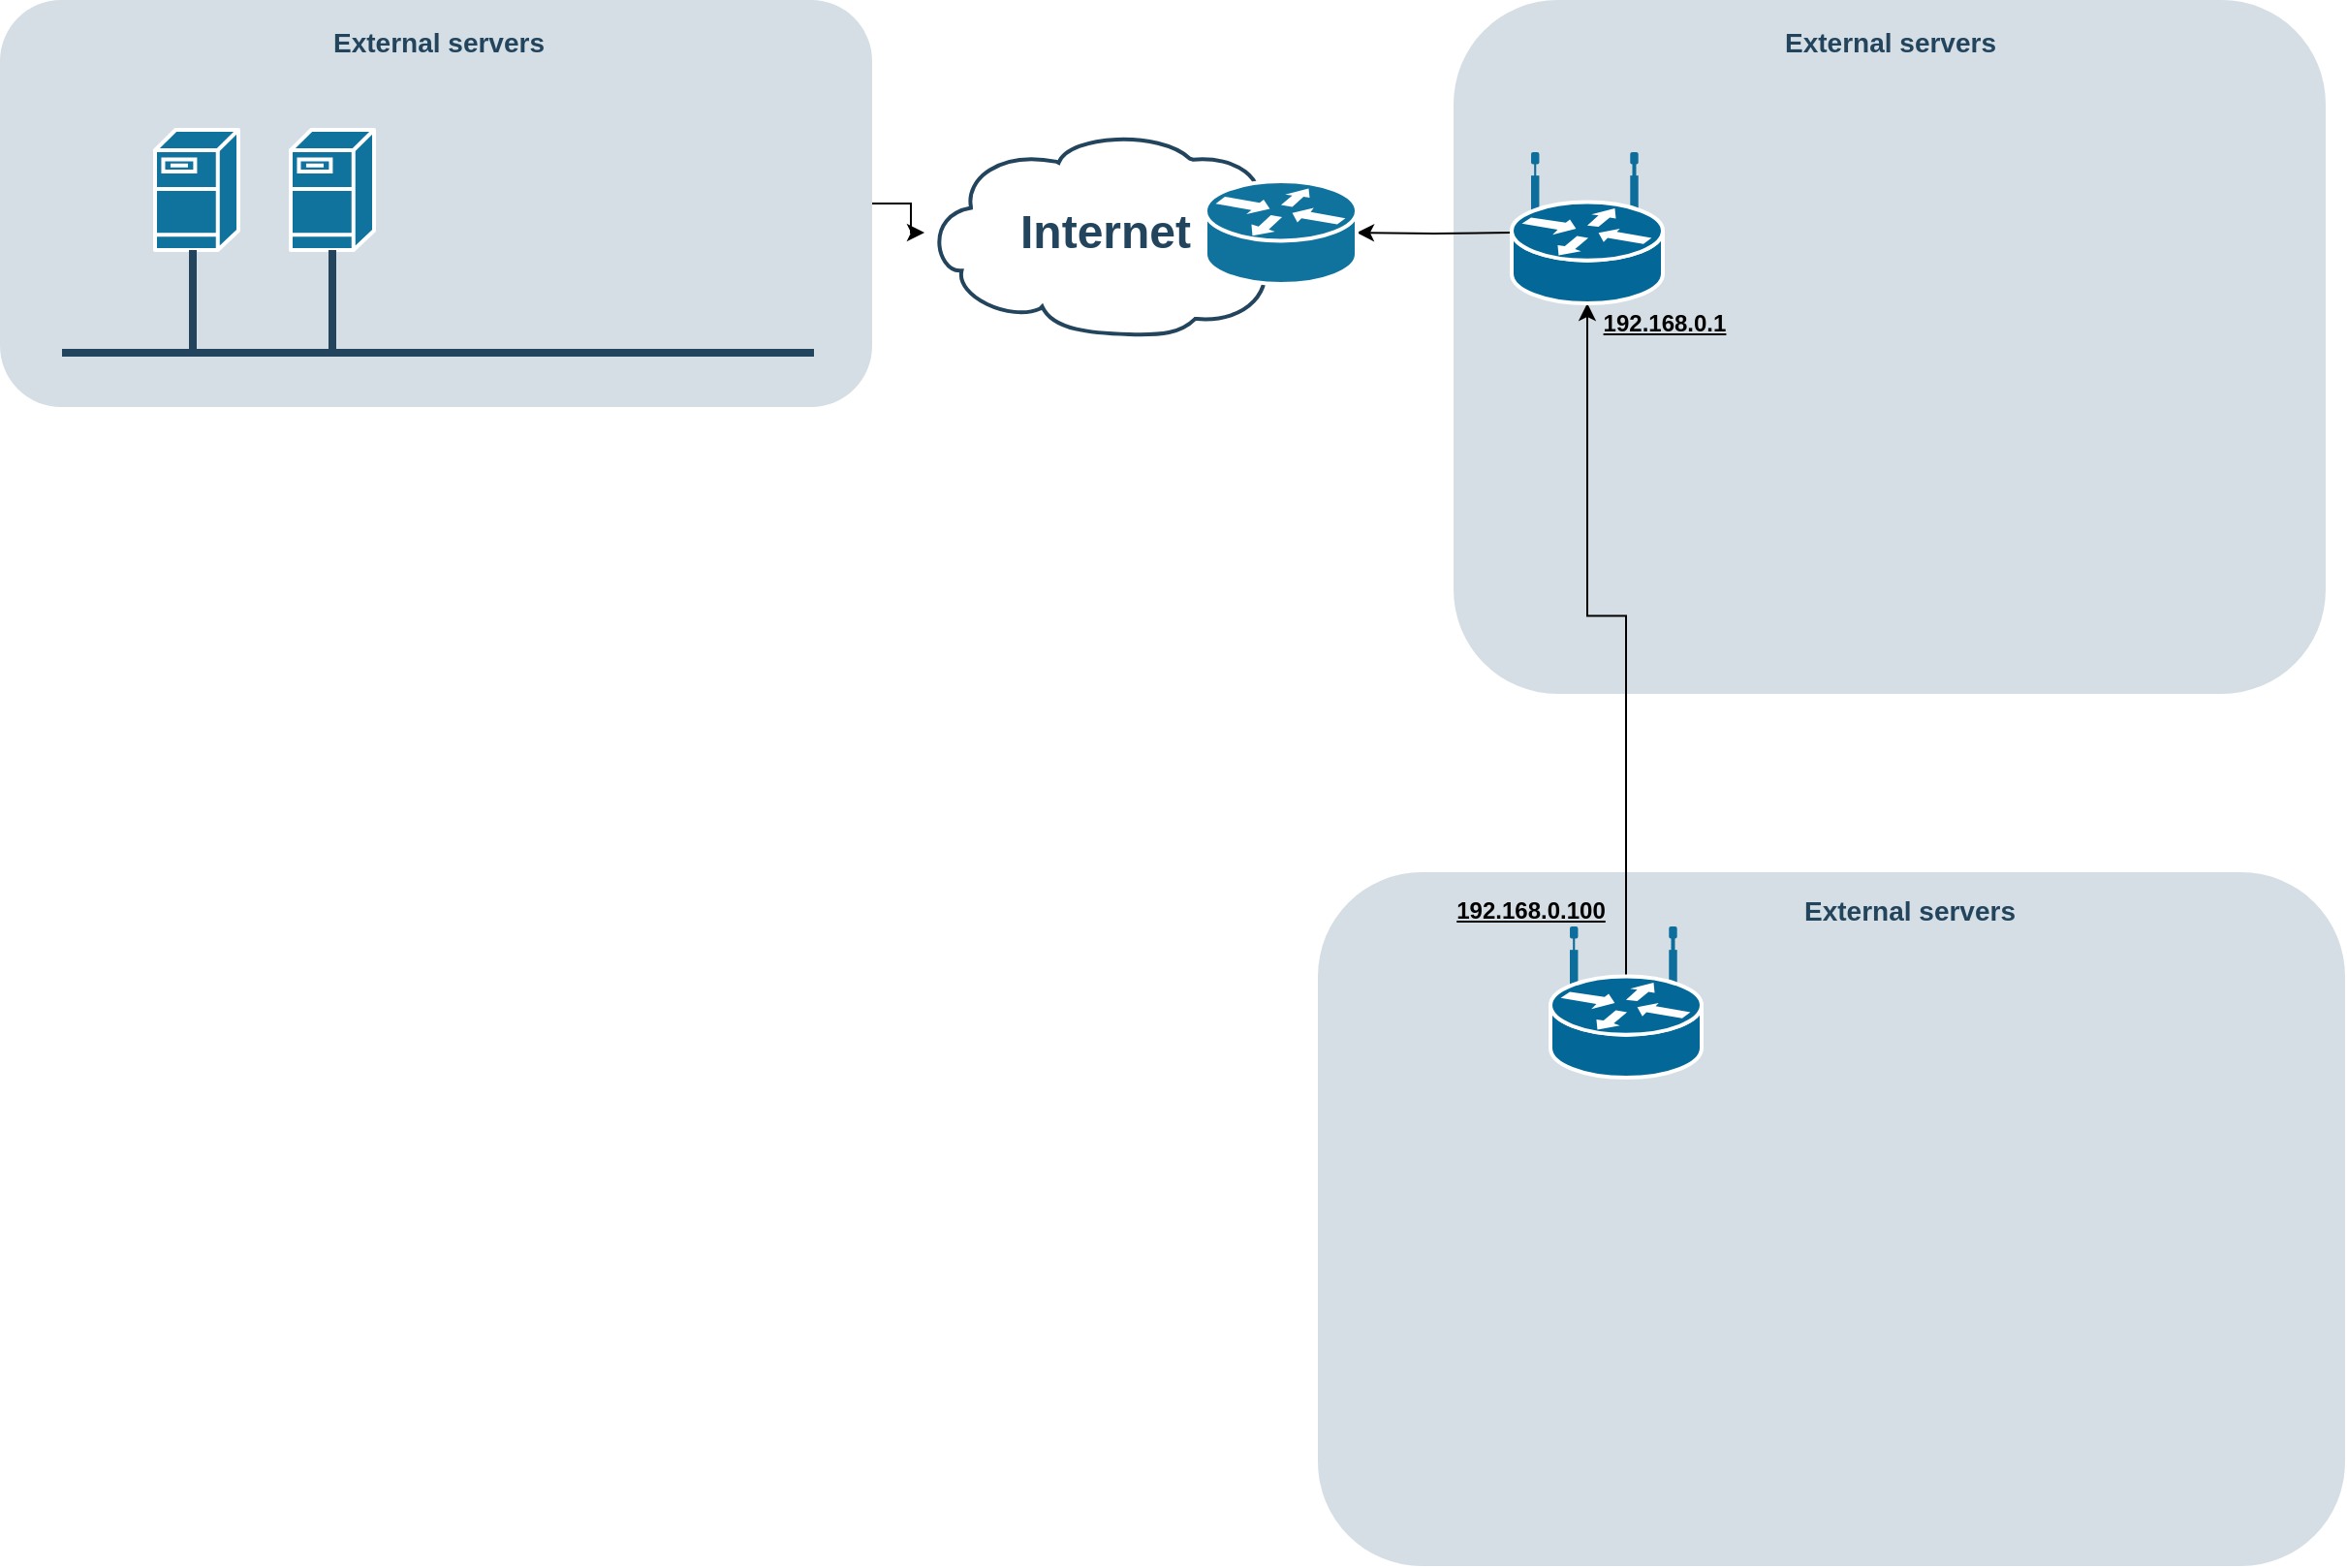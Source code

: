 <mxfile version="12.4.3" type="github" pages="1">
  <diagram id="6a731a19-8d31-9384-78a2-239565b7b9f0" name="Page-1">
    <mxGraphModel dx="1653" dy="1052" grid="1" gridSize="10" guides="1" tooltips="1" connect="1" arrows="1" fold="1" page="1" pageScale="1" pageWidth="827" pageHeight="1169" background="#ffffff" math="0" shadow="0">
      <root>
        <mxCell id="0"/>
        <mxCell id="1" parent="0"/>
        <mxCell id="yfZWB_72fjTsK2IhJjj6-2276" value="" style="rounded=1;whiteSpace=wrap;html=1;strokeColor=none;fillColor=#BAC8D3;fontSize=24;fontColor=#23445D;align=center;opacity=60;" vertex="1" parent="1">
          <mxGeometry x="1050" y="470" width="530" height="358" as="geometry"/>
        </mxCell>
        <mxCell id="yfZWB_72fjTsK2IhJjj6-2260" value="" style="rounded=1;whiteSpace=wrap;html=1;strokeColor=none;fillColor=#BAC8D3;fontSize=24;fontColor=#23445D;align=center;opacity=60;" vertex="1" parent="1">
          <mxGeometry x="1120" y="20" width="450" height="358" as="geometry"/>
        </mxCell>
        <mxCell id="yfZWB_72fjTsK2IhJjj6-2263" value="" style="edgeStyle=orthogonalEdgeStyle;rounded=0;orthogonalLoop=1;jettySize=auto;html=1;" edge="1" parent="1" source="2094" target="2109">
          <mxGeometry relative="1" as="geometry"/>
        </mxCell>
        <mxCell id="2094" value="" style="rounded=1;whiteSpace=wrap;html=1;strokeColor=none;fillColor=#BAC8D3;fontSize=24;fontColor=#23445D;align=center;opacity=60;" parent="1" vertex="1">
          <mxGeometry x="370" y="20" width="450" height="210" as="geometry"/>
        </mxCell>
        <mxCell id="2103" value="" style="shape=mxgraph.cisco.servers.fileserver;html=1;dashed=0;fillColor=#10739E;strokeColor=#ffffff;strokeWidth=2;verticalLabelPosition=bottom;verticalAlign=top;fontFamily=Helvetica;fontSize=36;fontColor=#FFB366" parent="1" vertex="1">
          <mxGeometry x="450" y="87" width="43" height="62" as="geometry"/>
        </mxCell>
        <mxCell id="2104" value="" style="shape=mxgraph.cisco.servers.fileserver;html=1;dashed=0;fillColor=#10739E;strokeColor=#ffffff;strokeWidth=2;verticalLabelPosition=bottom;verticalAlign=top;fontFamily=Helvetica;fontSize=36;fontColor=#FFB366" parent="1" vertex="1">
          <mxGeometry x="520" y="87" width="43" height="62" as="geometry"/>
        </mxCell>
        <mxCell id="2109" value="Internet" style="shape=mxgraph.cisco.storage.cloud;html=1;dashed=0;strokeColor=#23445D;fillColor=#ffffff;strokeWidth=2;fontFamily=Helvetica;fontSize=24;fontColor=#23445D;align=center;fontStyle=1" parent="1" vertex="1">
          <mxGeometry x="847" y="87" width="186" height="106" as="geometry"/>
        </mxCell>
        <mxCell id="yfZWB_72fjTsK2IhJjj6-2265" value="" style="edgeStyle=orthogonalEdgeStyle;rounded=0;orthogonalLoop=1;jettySize=auto;html=1;" edge="1" parent="1" target="yfZWB_72fjTsK2IhJjj6-2264">
          <mxGeometry relative="1" as="geometry">
            <mxPoint x="1150" y="140" as="sourcePoint"/>
          </mxGeometry>
        </mxCell>
        <mxCell id="yfZWB_72fjTsK2IhJjj6-2264" value="" style="shape=mxgraph.cisco.routers.router;html=1;dashed=0;fillColor=#10739E;strokeColor=#ffffff;strokeWidth=2;verticalLabelPosition=bottom;verticalAlign=top;fontFamily=Helvetica;fontSize=36;fontColor=#FFB366" vertex="1" parent="1">
          <mxGeometry x="992" y="113.5" width="78" height="53" as="geometry"/>
        </mxCell>
        <mxCell id="2153" value="" style="line;html=1;strokeColor=#23445D;" parent="1" vertex="1">
          <mxGeometry x="402" y="197" width="388" height="10" as="geometry"/>
        </mxCell>
        <mxCell id="2164" value="" style="edgeStyle=elbowEdgeStyle;elbow=horizontal;endArrow=none;html=1;strokeColor=#23445D;endFill=0;strokeWidth=4;rounded=1" parent="1" source="2103" edge="1">
          <mxGeometry width="100" height="100" relative="1" as="geometry">
            <mxPoint x="469" y="160" as="sourcePoint"/>
            <mxPoint x="469.278" y="202.083" as="targetPoint"/>
          </mxGeometry>
        </mxCell>
        <mxCell id="2165" value="" style="edgeStyle=elbowEdgeStyle;elbow=horizontal;endArrow=none;html=1;strokeColor=#23445D;endFill=0;strokeWidth=4;rounded=1" parent="1" source="2104" edge="1">
          <mxGeometry width="100" height="100" relative="1" as="geometry">
            <mxPoint x="541" y="160.0" as="sourcePoint"/>
            <mxPoint x="541.278" y="202.083" as="targetPoint"/>
          </mxGeometry>
        </mxCell>
        <mxCell id="2227" value="&lt;font color=&quot;#23445d&quot;&gt;External servers&lt;/font&gt;" style="rounded=1;whiteSpace=wrap;html=1;strokeColor=none;fillColor=none;fontSize=14;fontColor=#742B21;align=center;fontStyle=1" parent="1" vertex="1">
          <mxGeometry x="525" y="32" width="143" height="19" as="geometry"/>
        </mxCell>
        <mxCell id="yfZWB_72fjTsK2IhJjj6-2283" style="edgeStyle=orthogonalEdgeStyle;rounded=0;orthogonalLoop=1;jettySize=auto;html=1;exitX=0.5;exitY=0.32;exitDx=0;exitDy=0;exitPerimeter=0;" edge="1" parent="1" source="yfZWB_72fjTsK2IhJjj6-2267" target="yfZWB_72fjTsK2IhJjj6-2281">
          <mxGeometry relative="1" as="geometry"/>
        </mxCell>
        <mxCell id="yfZWB_72fjTsK2IhJjj6-2267" value="" style="shape=mxgraph.cisco.routers.wireless_router;html=1;pointerEvents=1;dashed=0;fillColor=#036897;strokeColor=#ffffff;strokeWidth=2;verticalLabelPosition=bottom;verticalAlign=top;align=center;outlineConnect=0;" vertex="1" parent="1">
          <mxGeometry x="1170" y="499" width="78" height="77" as="geometry"/>
        </mxCell>
        <mxCell id="yfZWB_72fjTsK2IhJjj6-2268" value="&lt;div&gt;&lt;b&gt;&lt;u&gt;192.168.0.1&lt;/u&gt;&lt;/b&gt;&lt;/div&gt;" style="text;html=1;strokeColor=none;fillColor=none;align=center;verticalAlign=middle;whiteSpace=wrap;rounded=0;" vertex="1" parent="1">
          <mxGeometry x="1183.5" y="176.5" width="90" height="20" as="geometry"/>
        </mxCell>
        <mxCell id="yfZWB_72fjTsK2IhJjj6-2278" value="&lt;font color=&quot;#23445d&quot;&gt;External servers&lt;/font&gt;" style="rounded=1;whiteSpace=wrap;html=1;strokeColor=none;fillColor=none;fontSize=14;fontColor=#742B21;align=center;fontStyle=1" vertex="1" parent="1">
          <mxGeometry x="1283.5" y="480" width="143" height="19" as="geometry"/>
        </mxCell>
        <mxCell id="yfZWB_72fjTsK2IhJjj6-2280" value="&lt;font color=&quot;#23445d&quot;&gt;External servers&lt;/font&gt;" style="rounded=1;whiteSpace=wrap;html=1;strokeColor=none;fillColor=none;fontSize=14;fontColor=#742B21;align=center;fontStyle=1" vertex="1" parent="1">
          <mxGeometry x="1273.5" y="32" width="143" height="19" as="geometry"/>
        </mxCell>
        <mxCell id="yfZWB_72fjTsK2IhJjj6-2281" value="" style="shape=mxgraph.cisco.routers.wireless_router;html=1;pointerEvents=1;dashed=0;fillColor=#036897;strokeColor=#ffffff;strokeWidth=2;verticalLabelPosition=bottom;verticalAlign=top;align=center;outlineConnect=0;" vertex="1" parent="1">
          <mxGeometry x="1150" y="99.5" width="78" height="77" as="geometry"/>
        </mxCell>
        <mxCell id="yfZWB_72fjTsK2IhJjj6-2282" value="&lt;div&gt;&lt;b&gt;&lt;u&gt;192.168.0.100&lt;/u&gt;&lt;/b&gt;&lt;/div&gt;" style="text;html=1;strokeColor=none;fillColor=none;align=center;verticalAlign=middle;whiteSpace=wrap;rounded=0;" vertex="1" parent="1">
          <mxGeometry x="1110" y="480" width="100" height="20" as="geometry"/>
        </mxCell>
      </root>
    </mxGraphModel>
  </diagram>
</mxfile>
